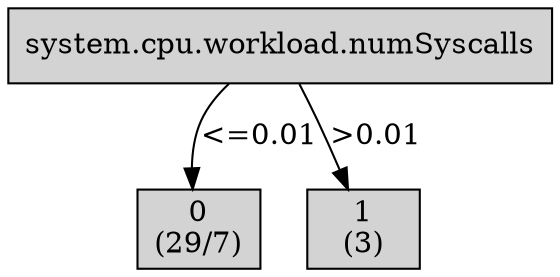 digraph ID3_Tree {
"0" [shape=box, style=filled, label="system.cpu.workload.numSyscalls
", weight=1]
"1" [shape=box, style=filled, label="0
(29/7)
", weight=2]
0 -> 1 [ label = "<=0.01"];
"2" [shape=box, style=filled, label="1
(3)
", weight=2]
0 -> 2 [ label = ">0.01"];
{rank=same; 0;};
{rank=same; 1;2;};
}